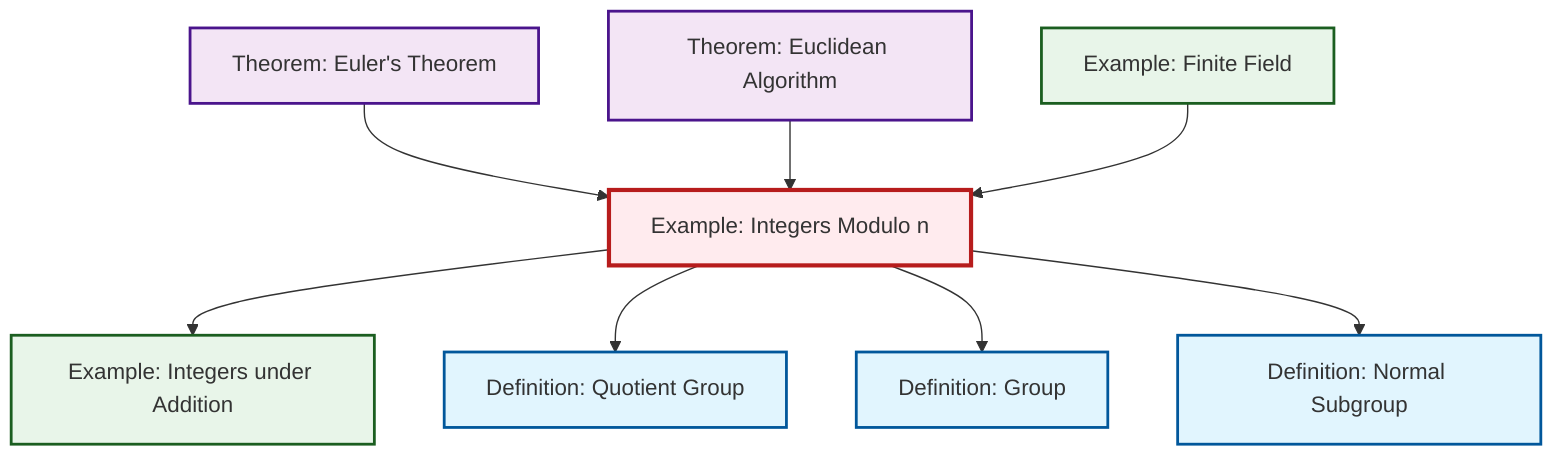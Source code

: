 graph TD
    classDef definition fill:#e1f5fe,stroke:#01579b,stroke-width:2px
    classDef theorem fill:#f3e5f5,stroke:#4a148c,stroke-width:2px
    classDef axiom fill:#fff3e0,stroke:#e65100,stroke-width:2px
    classDef example fill:#e8f5e9,stroke:#1b5e20,stroke-width:2px
    classDef current fill:#ffebee,stroke:#b71c1c,stroke-width:3px
    def-quotient-group["Definition: Quotient Group"]:::definition
    thm-euclidean-algorithm["Theorem: Euclidean Algorithm"]:::theorem
    def-normal-subgroup["Definition: Normal Subgroup"]:::definition
    ex-quotient-integers-mod-n["Example: Integers Modulo n"]:::example
    ex-finite-field["Example: Finite Field"]:::example
    def-group["Definition: Group"]:::definition
    ex-integers-addition["Example: Integers under Addition"]:::example
    thm-euler["Theorem: Euler's Theorem"]:::theorem
    thm-euler --> ex-quotient-integers-mod-n
    thm-euclidean-algorithm --> ex-quotient-integers-mod-n
    ex-quotient-integers-mod-n --> ex-integers-addition
    ex-finite-field --> ex-quotient-integers-mod-n
    ex-quotient-integers-mod-n --> def-quotient-group
    ex-quotient-integers-mod-n --> def-group
    ex-quotient-integers-mod-n --> def-normal-subgroup
    class ex-quotient-integers-mod-n current